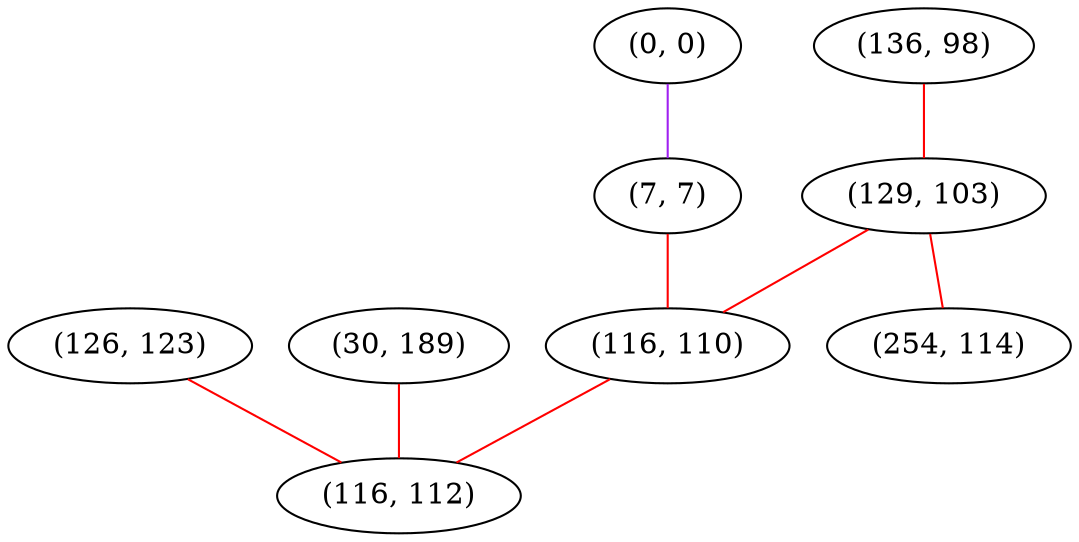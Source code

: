 graph "" {
"(126, 123)";
"(0, 0)";
"(136, 98)";
"(7, 7)";
"(30, 189)";
"(129, 103)";
"(254, 114)";
"(116, 110)";
"(116, 112)";
"(126, 123)" -- "(116, 112)"  [color=red, key=0, weight=1];
"(0, 0)" -- "(7, 7)"  [color=purple, key=0, weight=4];
"(136, 98)" -- "(129, 103)"  [color=red, key=0, weight=1];
"(7, 7)" -- "(116, 110)"  [color=red, key=0, weight=1];
"(30, 189)" -- "(116, 112)"  [color=red, key=0, weight=1];
"(129, 103)" -- "(254, 114)"  [color=red, key=0, weight=1];
"(129, 103)" -- "(116, 110)"  [color=red, key=0, weight=1];
"(116, 110)" -- "(116, 112)"  [color=red, key=0, weight=1];
}
